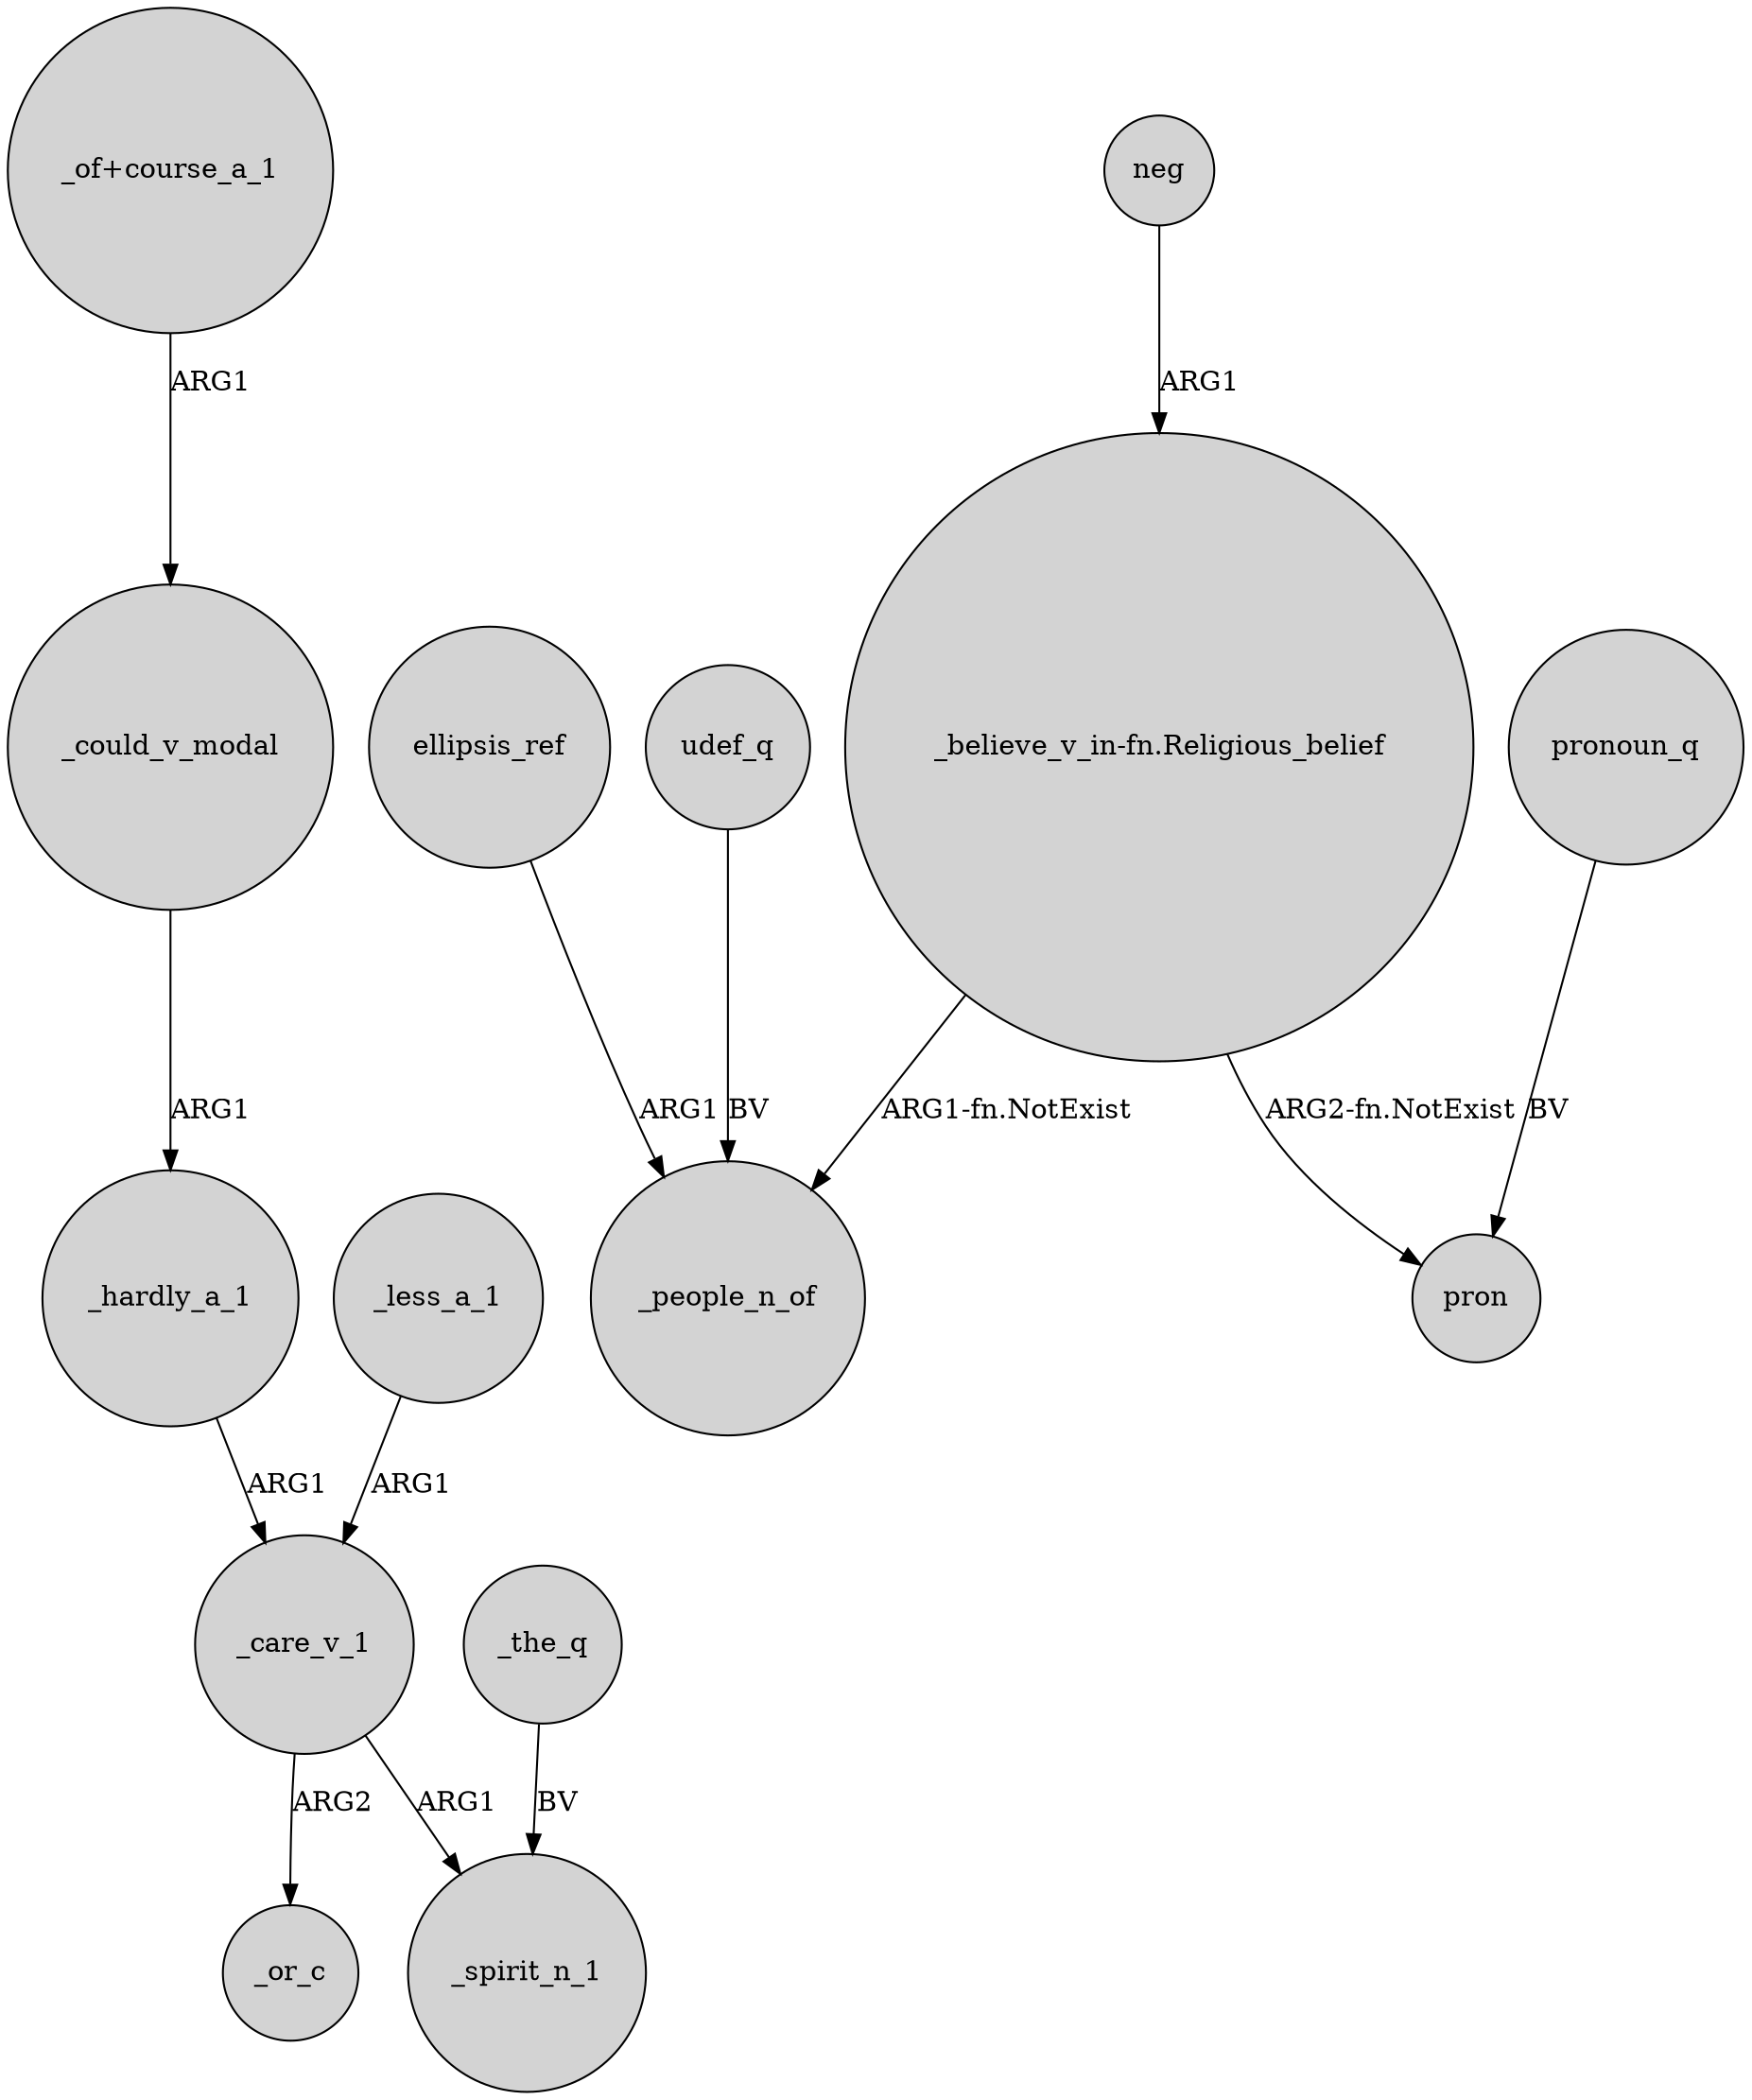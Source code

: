 digraph {
	node [shape=circle style=filled]
	"_of+course_a_1" -> _could_v_modal [label=ARG1]
	_less_a_1 -> _care_v_1 [label=ARG1]
	_care_v_1 -> _spirit_n_1 [label=ARG1]
	neg -> "_believe_v_in-fn.Religious_belief" [label=ARG1]
	ellipsis_ref -> _people_n_of [label=ARG1]
	"_believe_v_in-fn.Religious_belief" -> pron [label="ARG2-fn.NotExist"]
	pronoun_q -> pron [label=BV]
	"_believe_v_in-fn.Religious_belief" -> _people_n_of [label="ARG1-fn.NotExist"]
	_hardly_a_1 -> _care_v_1 [label=ARG1]
	_care_v_1 -> _or_c [label=ARG2]
	_the_q -> _spirit_n_1 [label=BV]
	_could_v_modal -> _hardly_a_1 [label=ARG1]
	udef_q -> _people_n_of [label=BV]
}
